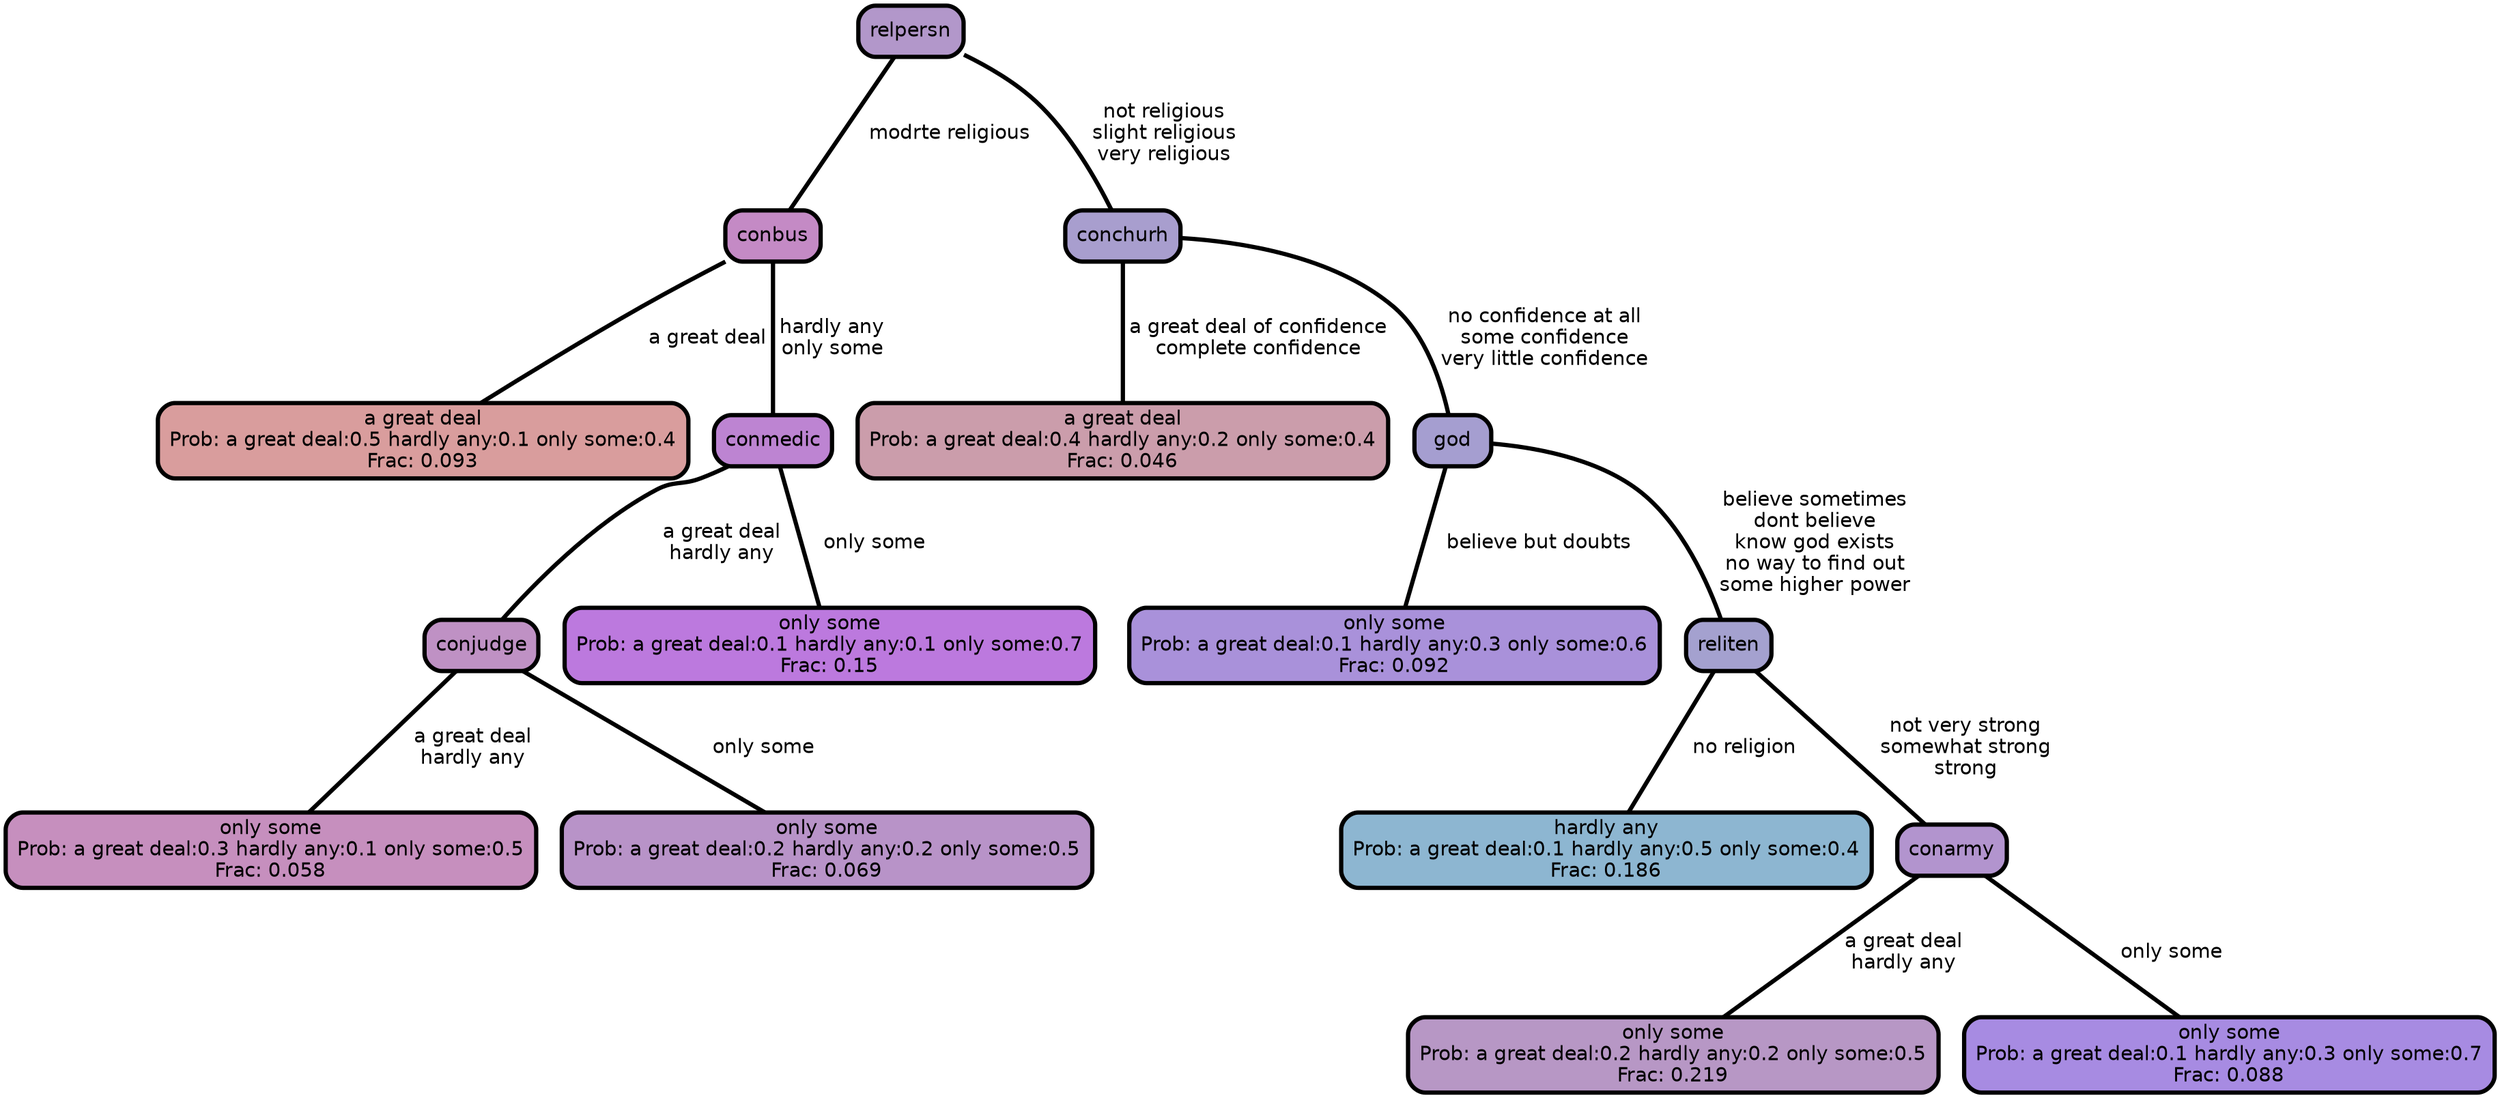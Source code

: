 graph Tree {
node [shape=box, style="filled, rounded",color="black",penwidth="3",fontcolor="black",                 fontname=helvetica] ;
graph [ranksep="0 equally", splines=straight,                 bgcolor=transparent, dpi=200] ;
edge [fontname=helvetica, color=black] ;
0 [label="a great deal
Prob: a great deal:0.5 hardly any:0.1 only some:0.4
Frac: 0.093", fillcolor="#d99d9d"] ;
1 [label="conbus", fillcolor="#c48ac5"] ;
2 [label="only some
Prob: a great deal:0.3 hardly any:0.1 only some:0.5
Frac: 0.058", fillcolor="#c68fbe"] ;
3 [label="conjudge", fillcolor="#bf91c4"] ;
4 [label="only some
Prob: a great deal:0.2 hardly any:0.2 only some:0.5
Frac: 0.069", fillcolor="#b893c8"] ;
5 [label="conmedic", fillcolor="#bd84d2"] ;
6 [label="only some
Prob: a great deal:0.1 hardly any:0.1 only some:0.7
Frac: 0.15", fillcolor="#bc79de"] ;
7 [label="relpersn", fillcolor="#b297ca"] ;
8 [label="a great deal
Prob: a great deal:0.4 hardly any:0.2 only some:0.4
Frac: 0.046", fillcolor="#cb9dab"] ;
9 [label="conchurh", fillcolor="#a89ece"] ;
10 [label="only some
Prob: a great deal:0.1 hardly any:0.3 only some:0.6
Frac: 0.092", fillcolor="#a991da"] ;
11 [label="god", fillcolor="#a59ed0"] ;
12 [label="hardly any
Prob: a great deal:0.1 hardly any:0.5 only some:0.4
Frac: 0.186", fillcolor="#8db6d1"] ;
13 [label="reliten", fillcolor="#a4a1cf"] ;
14 [label="only some
Prob: a great deal:0.2 hardly any:0.2 only some:0.5
Frac: 0.219", fillcolor="#b797c5"] ;
15 [label="conarmy", fillcolor="#b294ce"] ;
16 [label="only some
Prob: a great deal:0.1 hardly any:0.3 only some:0.7
Frac: 0.088", fillcolor="#a78be2"] ;
1 -- 0 [label=" a great deal",penwidth=3] ;
1 -- 5 [label=" hardly any\n only some",penwidth=3] ;
3 -- 2 [label=" a great deal\n hardly any",penwidth=3] ;
3 -- 4 [label=" only some",penwidth=3] ;
5 -- 3 [label=" a great deal\n hardly any",penwidth=3] ;
5 -- 6 [label=" only some",penwidth=3] ;
7 -- 1 [label=" modrte religious",penwidth=3] ;
7 -- 9 [label=" not religious\n slight religious\n very religious",penwidth=3] ;
9 -- 8 [label=" a great deal of confidence\n complete confidence",penwidth=3] ;
9 -- 11 [label=" no confidence at all\n some confidence\n very little confidence",penwidth=3] ;
11 -- 10 [label=" believe but doubts",penwidth=3] ;
11 -- 13 [label=" believe sometimes\n dont believe\n know god exists\n no way to find out\n some higher power",penwidth=3] ;
13 -- 12 [label=" no religion",penwidth=3] ;
13 -- 15 [label=" not very strong\n somewhat strong\n strong",penwidth=3] ;
15 -- 14 [label=" a great deal\n hardly any",penwidth=3] ;
15 -- 16 [label=" only some",penwidth=3] ;
{rank = same;}}